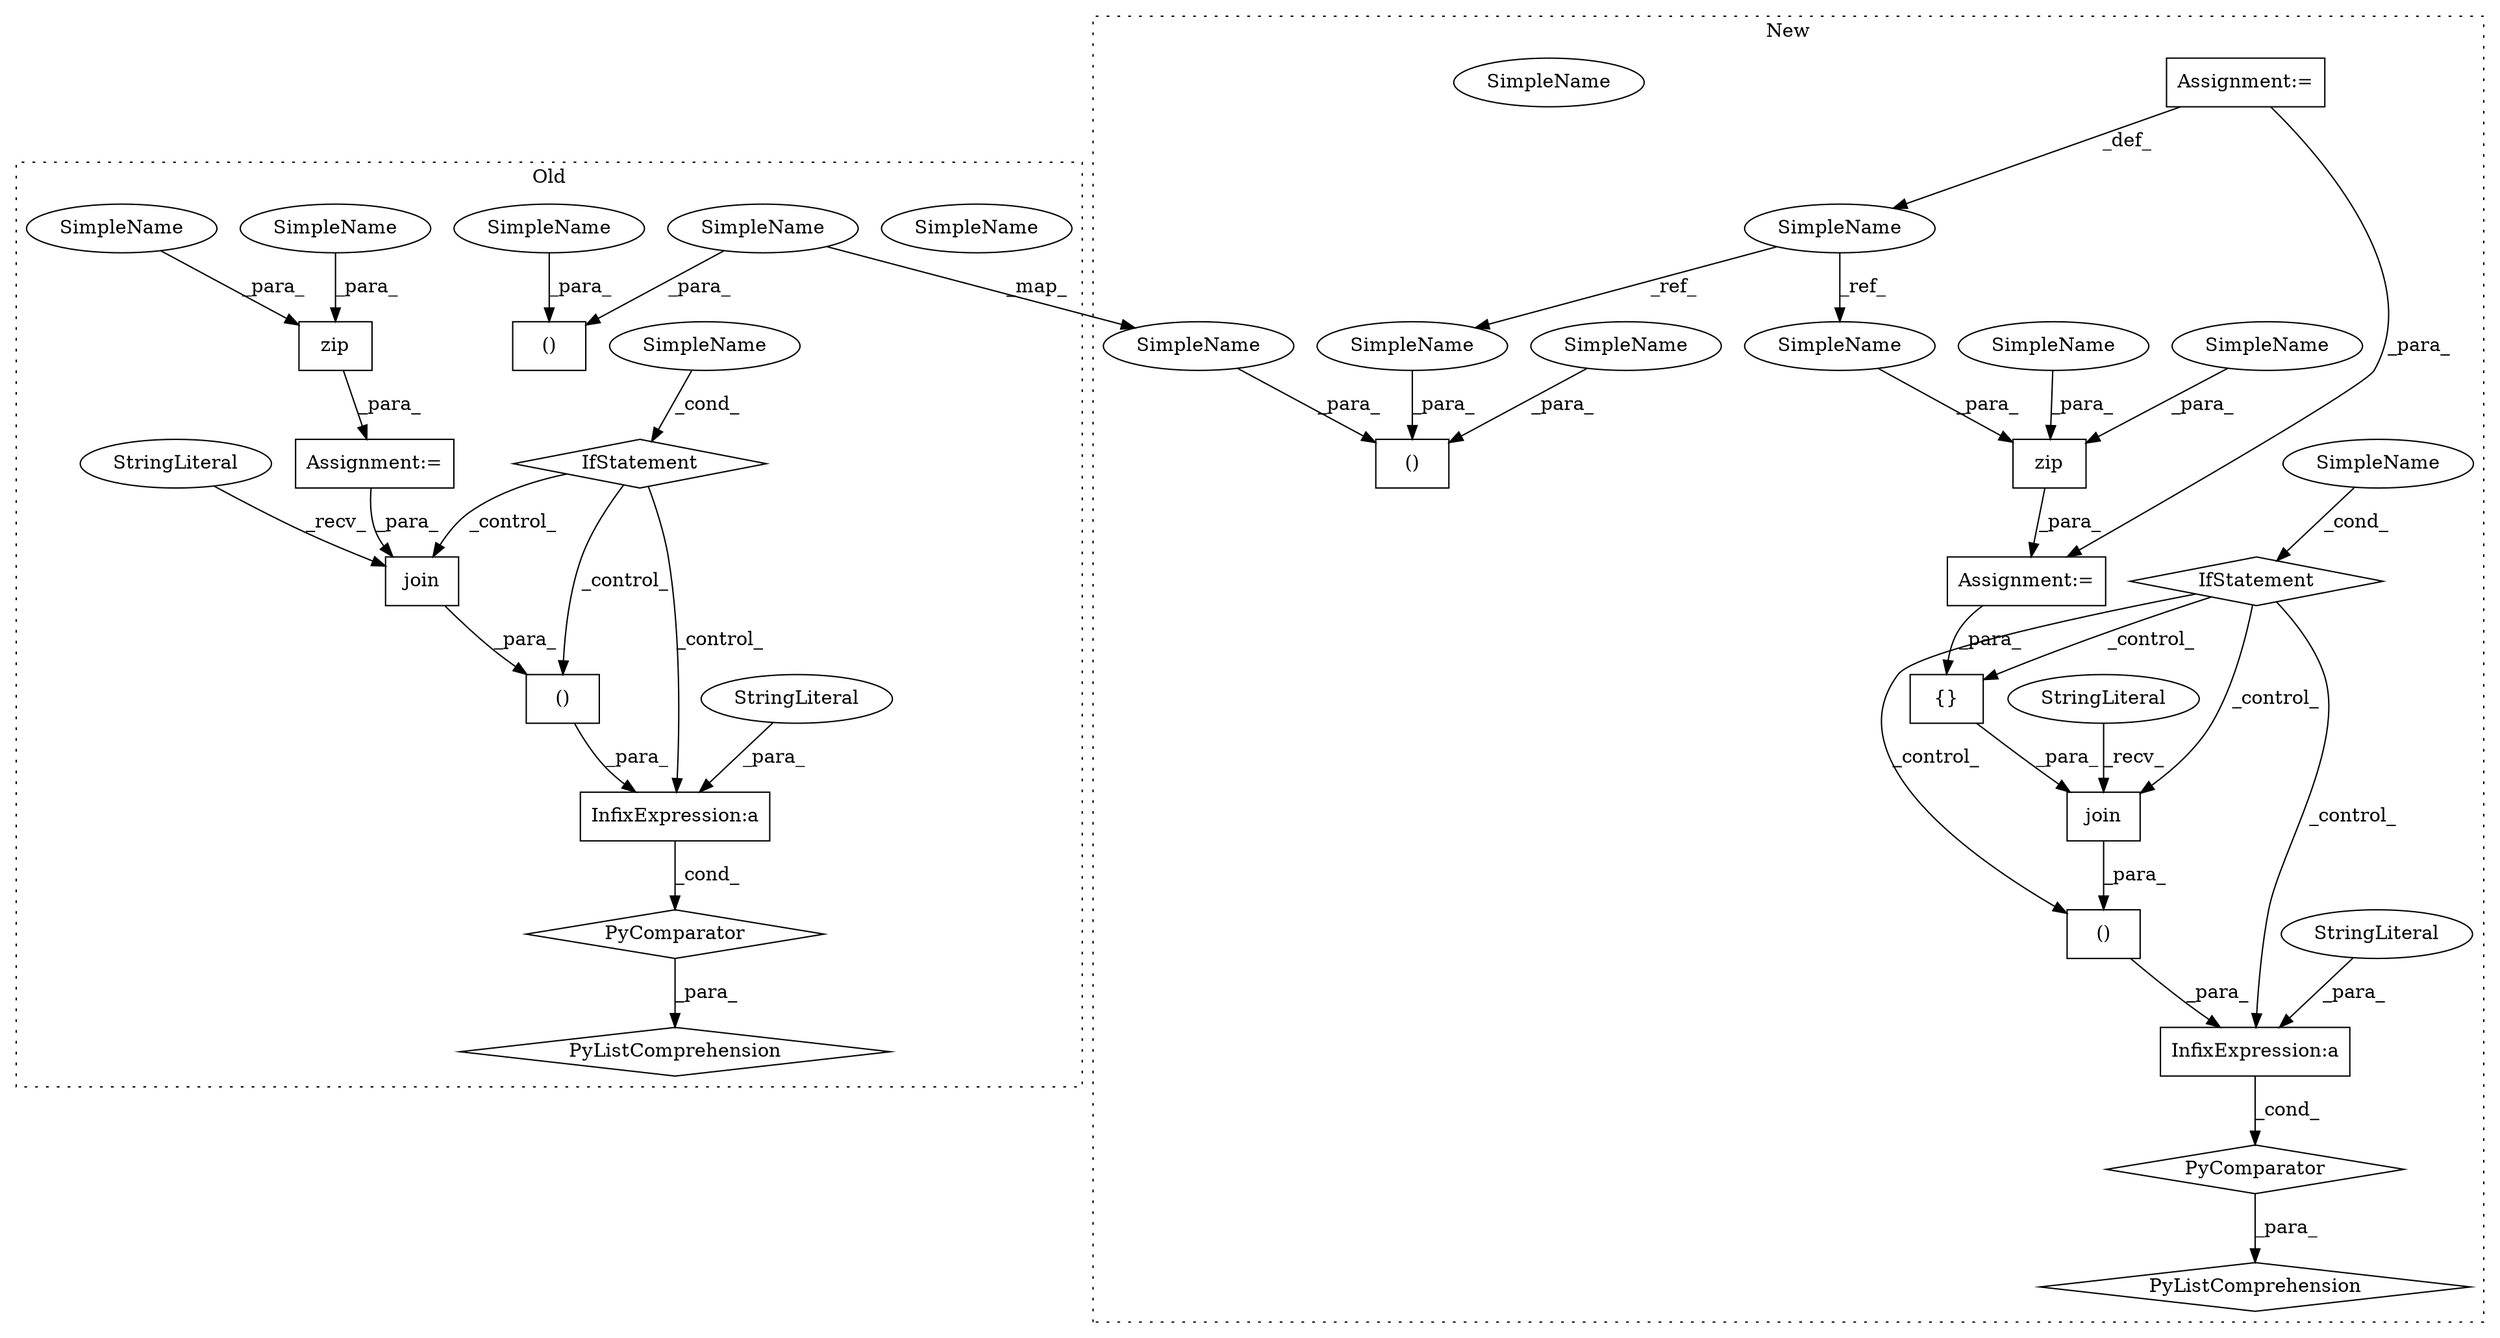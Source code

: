 digraph G {
subgraph cluster0 {
1 [label="join" a="32" s="6516,6522" l="5,1" shape="box"];
4 [label="Assignment:=" a="7" s="6614" l="52" shape="box"];
5 [label="StringLiteral" a="45" s="6511" l="4" shape="ellipse"];
7 [label="()" a="106" s="6511" l="26" shape="box"];
8 [label="zip" a="32" s="6621,6656" l="4,1" shape="box"];
10 [label="InfixExpression:a" a="27" s="6503" l="8" shape="box"];
12 [label="PyComparator" a="113" s="6614" l="52" shape="diamond"];
16 [label="()" a="106" s="6368" l="43" shape="box"];
18 [label="IfStatement" a="25" s="6614" l="52" shape="diamond"];
20 [label="SimpleName" a="42" s="6661" l="5" shape="ellipse"];
24 [label="StringLiteral" a="45" s="6491" l="12" shape="ellipse"];
25 [label="PyListComprehension" a="109" s="6490" l="184" shape="diamond"];
28 [label="SimpleName" a="42" s="6661" l="5" shape="ellipse"];
29 [label="SimpleName" a="42" s="6398" l="13" shape="ellipse"];
30 [label="SimpleName" a="42" s="6643" l="13" shape="ellipse"];
38 [label="SimpleName" a="42" s="6368" l="17" shape="ellipse"];
39 [label="SimpleName" a="42" s="6625" l="17" shape="ellipse"];
label = "Old";
style="dotted";
}
subgraph cluster1 {
2 [label="zip" a="32" s="6351,6398" l="4,1" shape="box"];
3 [label="Assignment:=" a="7" s="6344" l="64" shape="box"];
6 [label="Assignment:=" a="7" s="3995" l="11" shape="box"];
9 [label="InfixExpression:a" a="27" s="6205" l="8" shape="box"];
11 [label="()" a="106" s="6213" l="41" shape="box"];
13 [label="PyComparator" a="113" s="6344" l="64" shape="diamond"];
14 [label="()" a="106" s="6034" l="79" shape="box"];
15 [label="{}" a="4" s="6232,6238" l="1,1" shape="box"];
17 [label="IfStatement" a="25" s="6344" l="64" shape="diamond"];
19 [label="SimpleName" a="42" s="6403" l="5" shape="ellipse"];
21 [label="SimpleName" a="42" s="3995" l="11" shape="ellipse"];
22 [label="join" a="32" s="6218,6239" l="5,1" shape="box"];
23 [label="PyListComprehension" a="109" s="6192" l="224" shape="diamond"];
26 [label="StringLiteral" a="45" s="6213" l="4" shape="ellipse"];
27 [label="StringLiteral" a="45" s="6193" l="12" shape="ellipse"];
31 [label="SimpleName" a="42" s="6079" l="11" shape="ellipse"];
32 [label="SimpleName" a="42" s="6376" l="11" shape="ellipse"];
33 [label="SimpleName" a="42" s="6403" l="5" shape="ellipse"];
34 [label="SimpleName" a="42" s="6056" l="10" shape="ellipse"];
35 [label="SimpleName" a="42" s="6365" l="10" shape="ellipse"];
36 [label="SimpleName" a="42" s="6388" l="10" shape="ellipse"];
37 [label="SimpleName" a="42" s="6103" l="10" shape="ellipse"];
label = "New";
style="dotted";
}
1 -> 7 [label="_para_"];
2 -> 3 [label="_para_"];
3 -> 15 [label="_para_"];
4 -> 1 [label="_para_"];
5 -> 1 [label="_recv_"];
6 -> 3 [label="_para_"];
6 -> 21 [label="_def_"];
7 -> 10 [label="_para_"];
8 -> 4 [label="_para_"];
9 -> 13 [label="_cond_"];
10 -> 12 [label="_cond_"];
11 -> 9 [label="_para_"];
12 -> 25 [label="_para_"];
13 -> 23 [label="_para_"];
15 -> 22 [label="_para_"];
17 -> 9 [label="_control_"];
17 -> 22 [label="_control_"];
17 -> 11 [label="_control_"];
17 -> 15 [label="_control_"];
18 -> 1 [label="_control_"];
18 -> 10 [label="_control_"];
18 -> 7 [label="_control_"];
21 -> 32 [label="_ref_"];
21 -> 31 [label="_ref_"];
22 -> 11 [label="_para_"];
24 -> 10 [label="_para_"];
26 -> 22 [label="_recv_"];
27 -> 9 [label="_para_"];
28 -> 18 [label="_cond_"];
29 -> 37 [label="_map_"];
29 -> 16 [label="_para_"];
30 -> 8 [label="_para_"];
31 -> 14 [label="_para_"];
32 -> 2 [label="_para_"];
33 -> 17 [label="_cond_"];
34 -> 14 [label="_para_"];
35 -> 2 [label="_para_"];
36 -> 2 [label="_para_"];
37 -> 14 [label="_para_"];
38 -> 16 [label="_para_"];
39 -> 8 [label="_para_"];
}